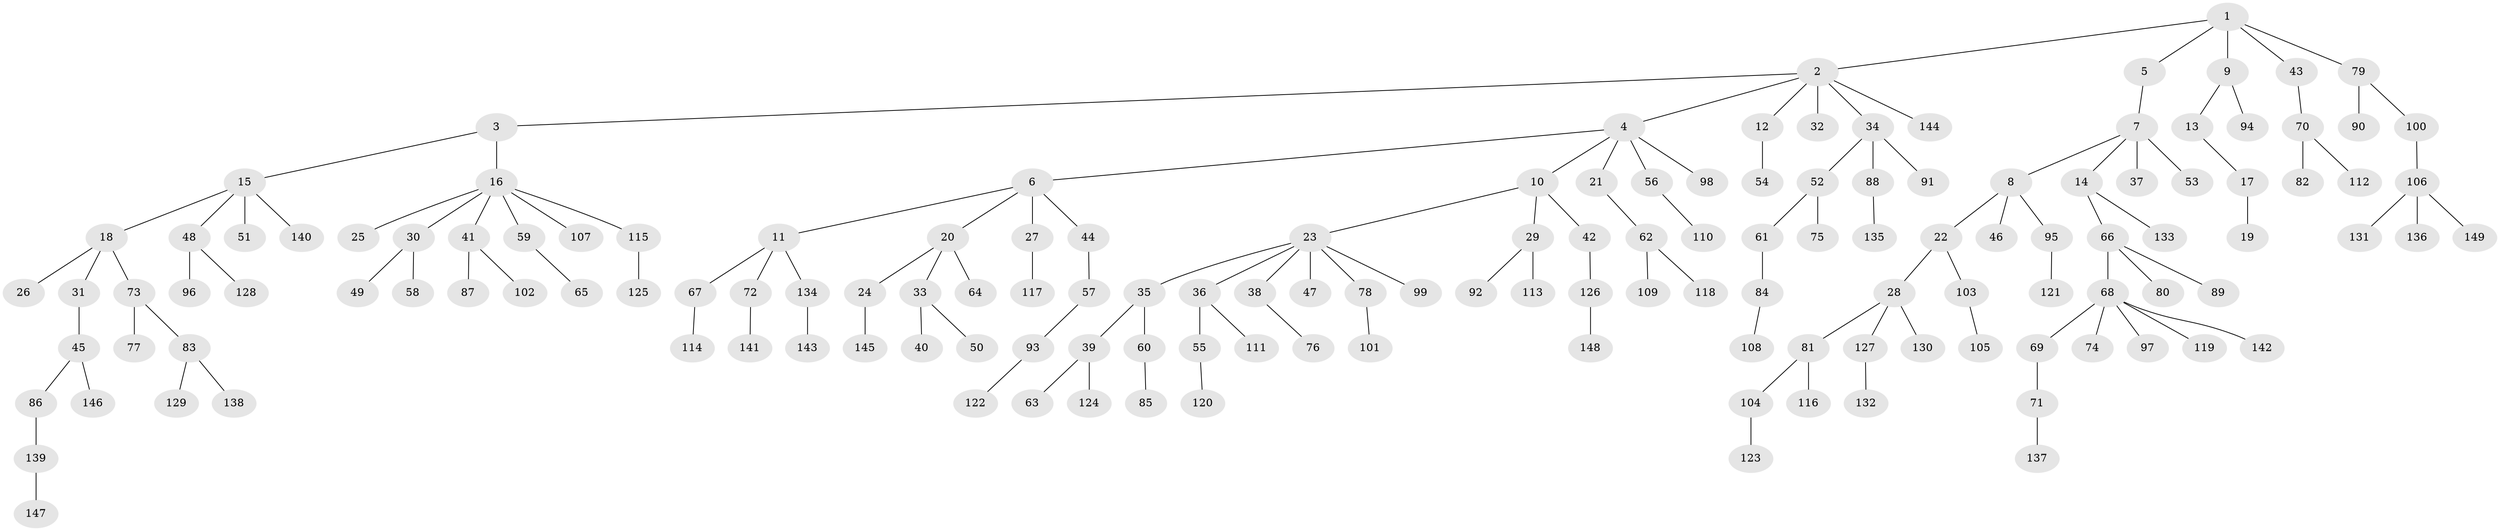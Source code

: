 // Generated by graph-tools (version 1.1) at 2025/15/03/09/25 04:15:25]
// undirected, 149 vertices, 148 edges
graph export_dot {
graph [start="1"]
  node [color=gray90,style=filled];
  1;
  2;
  3;
  4;
  5;
  6;
  7;
  8;
  9;
  10;
  11;
  12;
  13;
  14;
  15;
  16;
  17;
  18;
  19;
  20;
  21;
  22;
  23;
  24;
  25;
  26;
  27;
  28;
  29;
  30;
  31;
  32;
  33;
  34;
  35;
  36;
  37;
  38;
  39;
  40;
  41;
  42;
  43;
  44;
  45;
  46;
  47;
  48;
  49;
  50;
  51;
  52;
  53;
  54;
  55;
  56;
  57;
  58;
  59;
  60;
  61;
  62;
  63;
  64;
  65;
  66;
  67;
  68;
  69;
  70;
  71;
  72;
  73;
  74;
  75;
  76;
  77;
  78;
  79;
  80;
  81;
  82;
  83;
  84;
  85;
  86;
  87;
  88;
  89;
  90;
  91;
  92;
  93;
  94;
  95;
  96;
  97;
  98;
  99;
  100;
  101;
  102;
  103;
  104;
  105;
  106;
  107;
  108;
  109;
  110;
  111;
  112;
  113;
  114;
  115;
  116;
  117;
  118;
  119;
  120;
  121;
  122;
  123;
  124;
  125;
  126;
  127;
  128;
  129;
  130;
  131;
  132;
  133;
  134;
  135;
  136;
  137;
  138;
  139;
  140;
  141;
  142;
  143;
  144;
  145;
  146;
  147;
  148;
  149;
  1 -- 2;
  1 -- 5;
  1 -- 9;
  1 -- 43;
  1 -- 79;
  2 -- 3;
  2 -- 4;
  2 -- 12;
  2 -- 32;
  2 -- 34;
  2 -- 144;
  3 -- 15;
  3 -- 16;
  4 -- 6;
  4 -- 10;
  4 -- 21;
  4 -- 56;
  4 -- 98;
  5 -- 7;
  6 -- 11;
  6 -- 20;
  6 -- 27;
  6 -- 44;
  7 -- 8;
  7 -- 14;
  7 -- 37;
  7 -- 53;
  8 -- 22;
  8 -- 46;
  8 -- 95;
  9 -- 13;
  9 -- 94;
  10 -- 23;
  10 -- 29;
  10 -- 42;
  11 -- 67;
  11 -- 72;
  11 -- 134;
  12 -- 54;
  13 -- 17;
  14 -- 66;
  14 -- 133;
  15 -- 18;
  15 -- 48;
  15 -- 51;
  15 -- 140;
  16 -- 25;
  16 -- 30;
  16 -- 41;
  16 -- 59;
  16 -- 107;
  16 -- 115;
  17 -- 19;
  18 -- 26;
  18 -- 31;
  18 -- 73;
  20 -- 24;
  20 -- 33;
  20 -- 64;
  21 -- 62;
  22 -- 28;
  22 -- 103;
  23 -- 35;
  23 -- 36;
  23 -- 38;
  23 -- 47;
  23 -- 78;
  23 -- 99;
  24 -- 145;
  27 -- 117;
  28 -- 81;
  28 -- 127;
  28 -- 130;
  29 -- 92;
  29 -- 113;
  30 -- 49;
  30 -- 58;
  31 -- 45;
  33 -- 40;
  33 -- 50;
  34 -- 52;
  34 -- 88;
  34 -- 91;
  35 -- 39;
  35 -- 60;
  36 -- 55;
  36 -- 111;
  38 -- 76;
  39 -- 63;
  39 -- 124;
  41 -- 87;
  41 -- 102;
  42 -- 126;
  43 -- 70;
  44 -- 57;
  45 -- 86;
  45 -- 146;
  48 -- 96;
  48 -- 128;
  52 -- 61;
  52 -- 75;
  55 -- 120;
  56 -- 110;
  57 -- 93;
  59 -- 65;
  60 -- 85;
  61 -- 84;
  62 -- 109;
  62 -- 118;
  66 -- 68;
  66 -- 80;
  66 -- 89;
  67 -- 114;
  68 -- 69;
  68 -- 74;
  68 -- 97;
  68 -- 119;
  68 -- 142;
  69 -- 71;
  70 -- 82;
  70 -- 112;
  71 -- 137;
  72 -- 141;
  73 -- 77;
  73 -- 83;
  78 -- 101;
  79 -- 90;
  79 -- 100;
  81 -- 104;
  81 -- 116;
  83 -- 129;
  83 -- 138;
  84 -- 108;
  86 -- 139;
  88 -- 135;
  93 -- 122;
  95 -- 121;
  100 -- 106;
  103 -- 105;
  104 -- 123;
  106 -- 131;
  106 -- 136;
  106 -- 149;
  115 -- 125;
  126 -- 148;
  127 -- 132;
  134 -- 143;
  139 -- 147;
}
